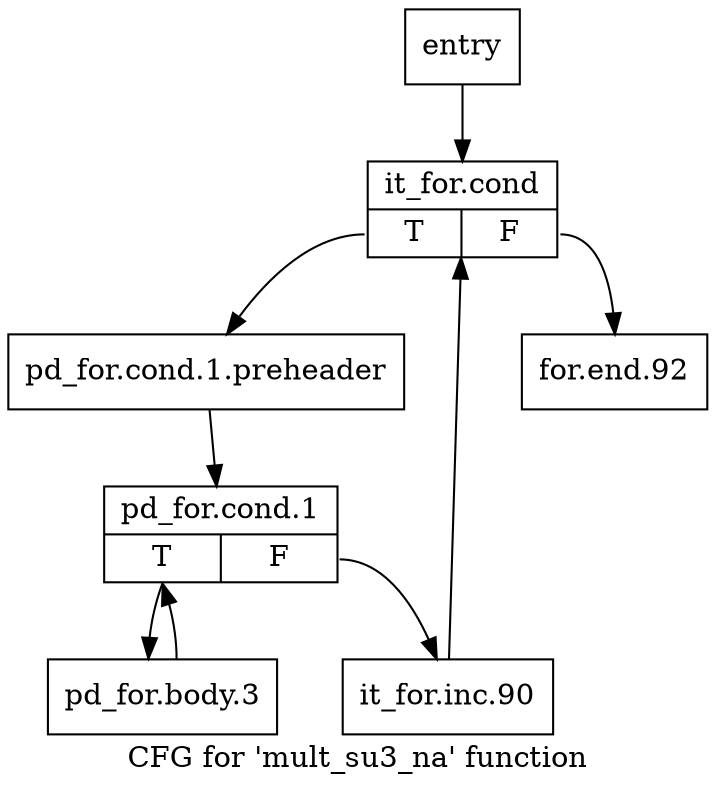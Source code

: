 digraph "CFG for 'mult_su3_na' function" {
	label="CFG for 'mult_su3_na' function";

	Node0x1864400 [shape=record,label="{entry}"];
	Node0x1864400 -> Node0x1866580;
	Node0x1866580 [shape=record,label="{it_for.cond|{<s0>T|<s1>F}}"];
	Node0x1866580:s0 -> Node0x18665d0;
	Node0x1866580:s1 -> Node0x1866710;
	Node0x18665d0 [shape=record,label="{pd_for.cond.1.preheader}"];
	Node0x18665d0 -> Node0x1866620;
	Node0x1866620 [shape=record,label="{pd_for.cond.1|{<s0>T|<s1>F}}"];
	Node0x1866620:s0 -> Node0x1866670;
	Node0x1866620:s1 -> Node0x18666c0;
	Node0x1866670 [shape=record,label="{pd_for.body.3}"];
	Node0x1866670 -> Node0x1866620;
	Node0x18666c0 [shape=record,label="{it_for.inc.90}"];
	Node0x18666c0 -> Node0x1866580;
	Node0x1866710 [shape=record,label="{for.end.92}"];
}
